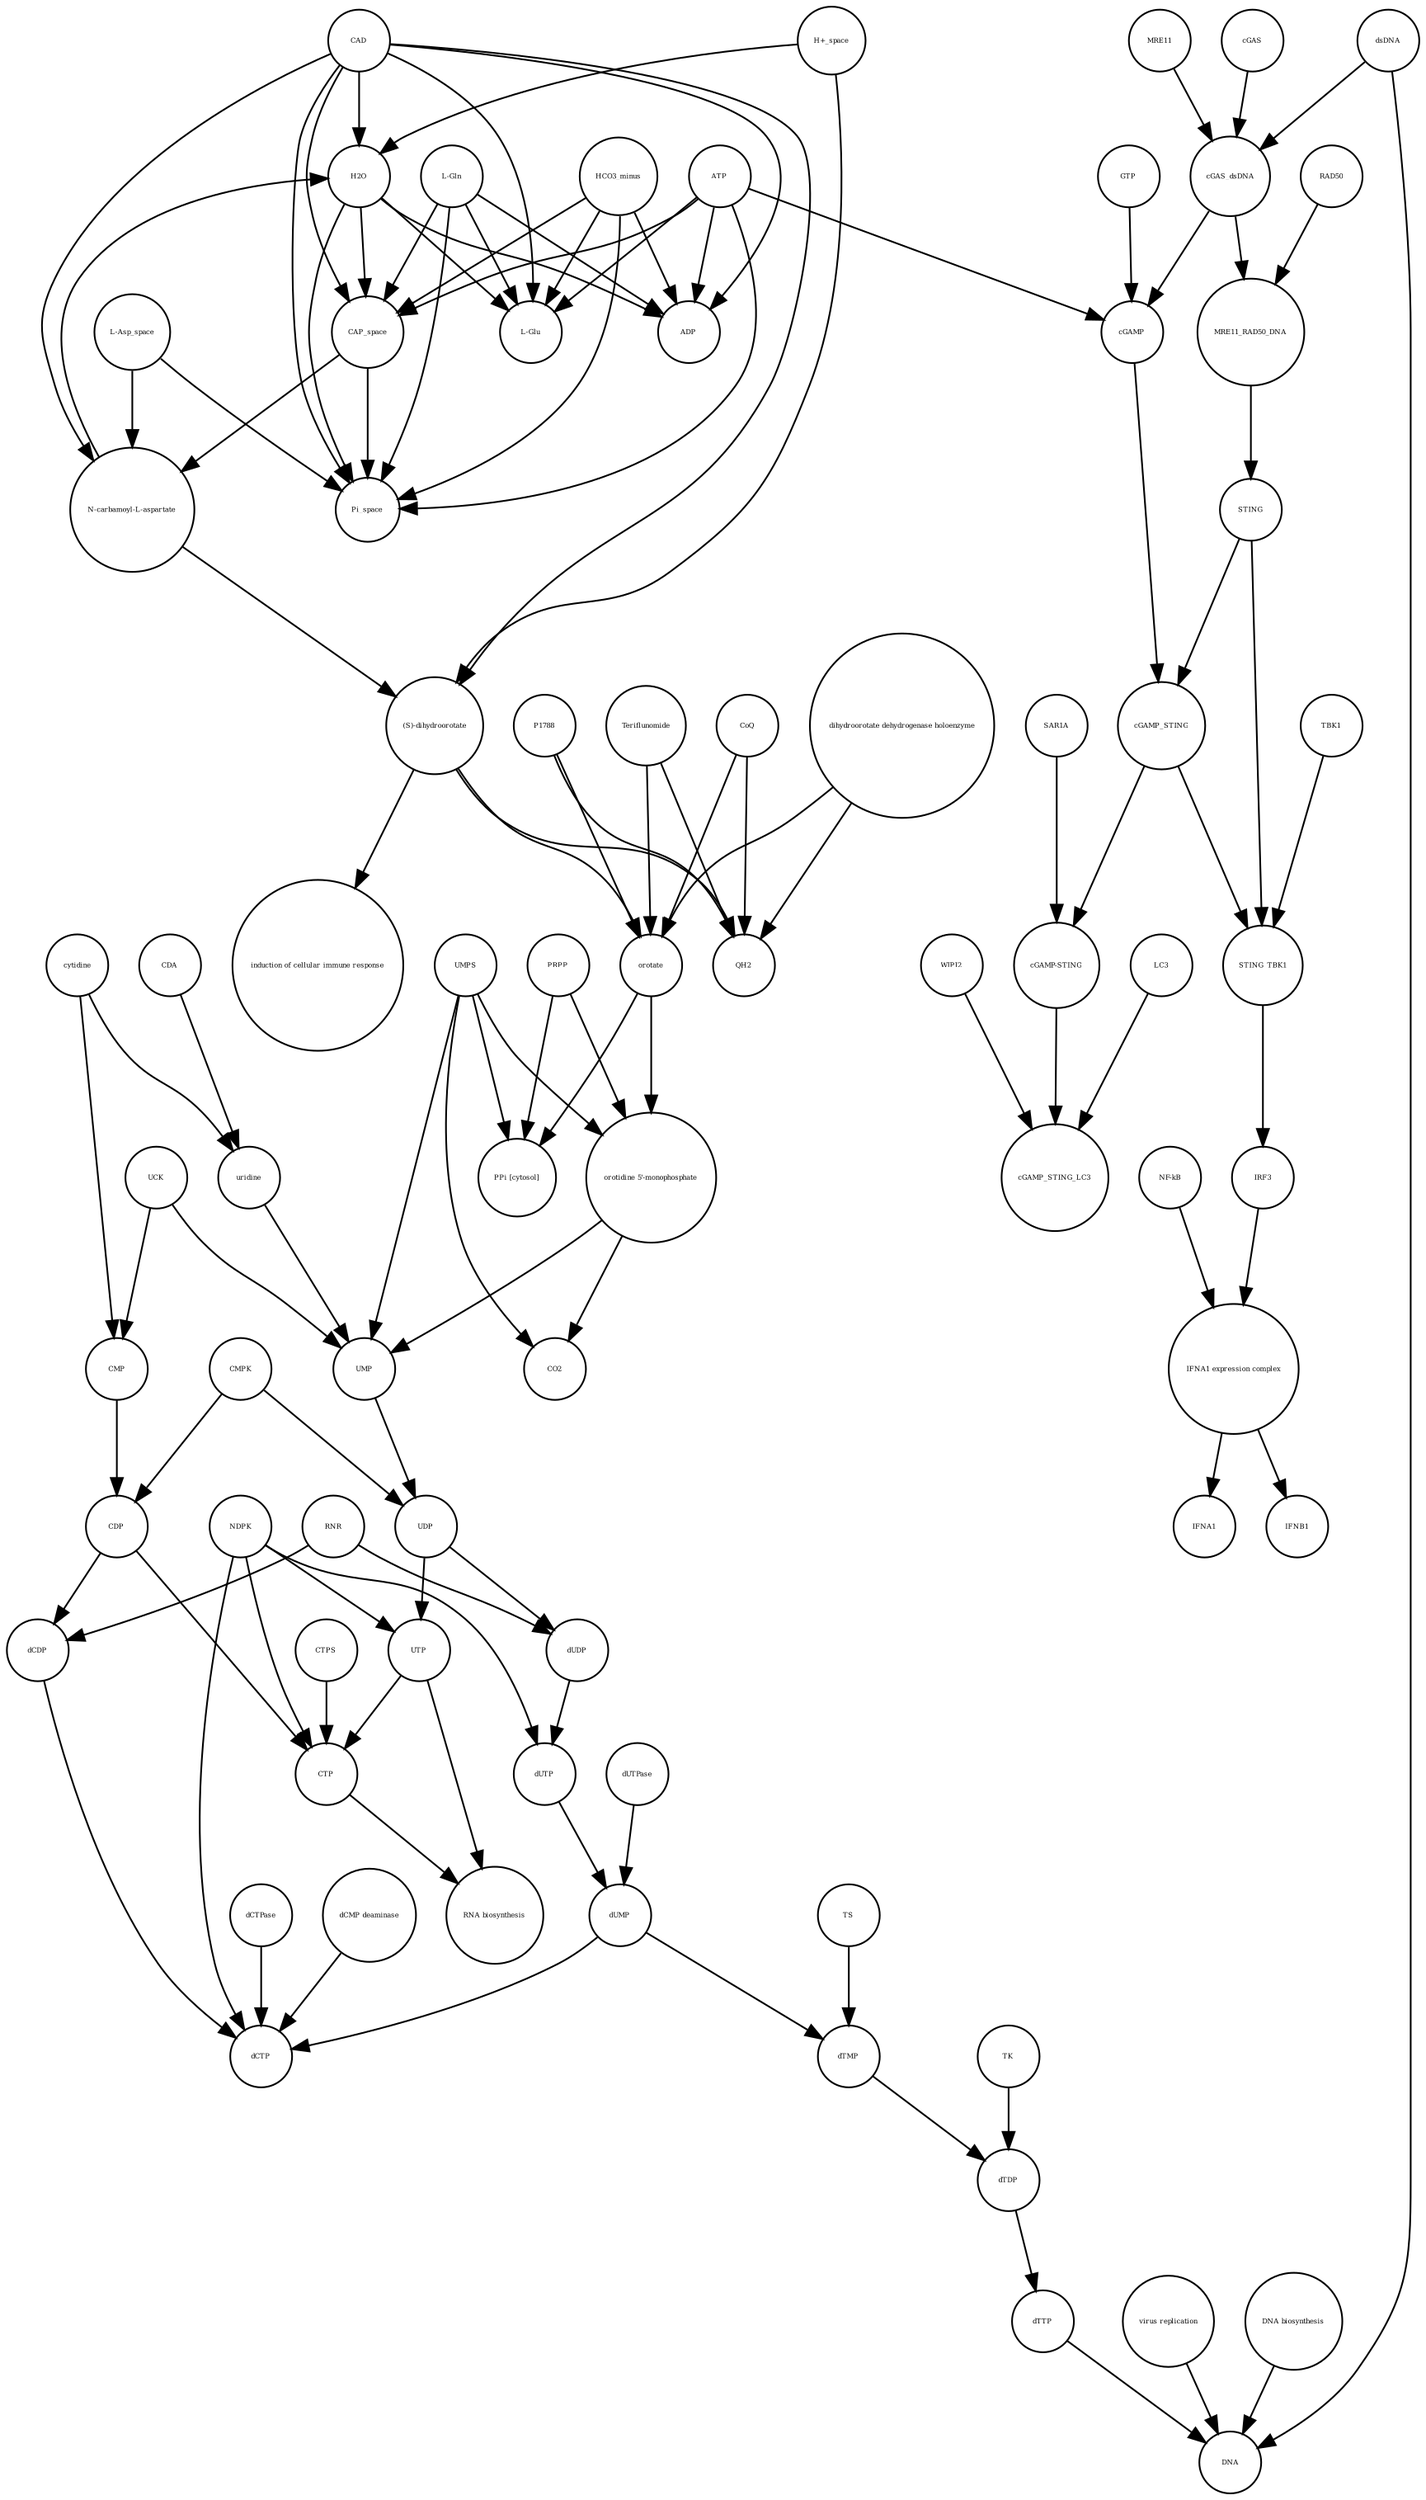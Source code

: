 strict digraph  {
UTP [annotation="", bipartite=0, cls="simple chemical", fontsize=4, label=UTP, shape=circle];
"RNA biosynthesis" [annotation="urn_miriam_obo.go_GO%3A0032774", bipartite=0, cls=phenotype, fontsize=4, label="RNA biosynthesis", shape=circle];
CTP [annotation="", bipartite=0, cls="simple chemical", fontsize=4, label=CTP, shape=circle];
"(S)-dihydroorotate" [annotation="", bipartite=0, cls="simple chemical", fontsize=4, label="(S)-dihydroorotate", shape=circle];
"induction of cellular immune response" [annotation="", bipartite=0, cls=phenotype, fontsize=4, label="induction of cellular immune response", shape=circle];
UDP [annotation="", bipartite=0, cls="simple chemical", fontsize=4, label=UDP, shape=circle];
dCDP [annotation="", bipartite=0, cls="simple chemical", fontsize=4, label=dCDP, shape=circle];
dCTPase [annotation="", bipartite=0, cls=macromolecule, fontsize=4, label=dCTPase, shape=circle];
"dCMP deaminase" [annotation="", bipartite=0, cls=macromolecule, fontsize=4, label="dCMP deaminase", shape=circle];
"NF-kB" [annotation="", bipartite=0, cls=complex, fontsize=4, label="NF-kB", shape=circle];
DNA [annotation="", bipartite=0, cls="nucleic acid feature", fontsize=4, label=DNA, shape=circle];
RAD50 [annotation="", bipartite=0, cls="macromolecule multimer", fontsize=4, label=RAD50, shape=circle];
"orotidine 5'-monophosphate" [annotation="", bipartite=0, cls="simple chemical", fontsize=4, label="orotidine 5'-monophosphate", shape=circle];
NDPK [annotation="", bipartite=0, cls=macromolecule, fontsize=4, label=NDPK, shape=circle];
PRPP [annotation="", bipartite=0, cls="simple chemical", fontsize=4, label=PRPP, shape=circle];
WIPI2 [annotation="", bipartite=0, cls=macromolecule, fontsize=4, label=WIPI2, shape=circle];
dsDNA [annotation="", bipartite=0, cls="simple chemical", fontsize=4, label=dsDNA, shape=circle];
ADP [annotation="", bipartite=0, cls="simple chemical", fontsize=4, label=ADP, shape=circle];
dTDP [annotation="", bipartite=0, cls="simple chemical", fontsize=4, label=dTDP, shape=circle];
"dihydroorotate dehydrogenase holoenzyme" [annotation="", bipartite=0, cls="simple chemical", fontsize=4, label="dihydroorotate dehydrogenase holoenzyme", shape=circle];
dUTP [annotation="", bipartite=0, cls="simple chemical", fontsize=4, label=dUTP, shape=circle];
dCTP [annotation="", bipartite=0, cls="simple chemical", fontsize=4, label=dCTP, shape=circle];
CO2 [annotation="", bipartite=0, cls="simple chemical", fontsize=4, label=CO2, shape=circle];
"L-Gln" [annotation="", bipartite=0, cls="simple chemical", fontsize=4, label="L-Gln", shape=circle];
TK [annotation="", bipartite=0, cls=macromolecule, fontsize=4, label=TK, shape=circle];
"cGAMP-STING" [annotation="", bipartite=0, cls=complex, fontsize=4, label="cGAMP-STING", shape=circle];
P1788 [annotation="", bipartite=0, cls="simple chemical", fontsize=4, label=P1788, shape=circle];
"L-Glu" [annotation="", bipartite=0, cls="simple chemical", fontsize=4, label="L-Glu", shape=circle];
UMPS [annotation="", bipartite=0, cls="macromolecule multimer", fontsize=4, label=UMPS, shape=circle];
cGAMP_STING [annotation="", bipartite=0, cls=complex, fontsize=4, label=cGAMP_STING, shape=circle];
CMPK [annotation="", bipartite=0, cls=macromolecule, fontsize=4, label=CMPK, shape=circle];
cGAS_dsDNA [annotation="", bipartite=0, cls=complex, fontsize=4, label=cGAS_dsDNA, shape=circle];
STING_TBK1 [annotation="", bipartite=0, cls=complex, fontsize=4, label=STING_TBK1, shape=circle];
STING [annotation="", bipartite=0, cls="macromolecule multimer", fontsize=4, label=STING, shape=circle];
Teriflunomide [annotation="", bipartite=0, cls="simple chemical", fontsize=4, label=Teriflunomide, shape=circle];
UCK [annotation="", bipartite=0, cls=macromolecule, fontsize=4, label=UCK, shape=circle];
orotate [annotation="", bipartite=0, cls="simple chemical", fontsize=4, label=orotate, shape=circle];
UMP [annotation="", bipartite=0, cls="simple chemical", fontsize=4, label=UMP, shape=circle];
TBK1 [annotation="", bipartite=0, cls=macromolecule, fontsize=4, label=TBK1, shape=circle];
uridine [annotation="", bipartite=0, cls="simple chemical", fontsize=4, label=uridine, shape=circle];
MRE11 [annotation="", bipartite=0, cls="macromolecule multimer", fontsize=4, label=MRE11, shape=circle];
"H+_space" [annotation="", bipartite=0, cls="simple chemical", fontsize=4, label="H+_space", shape=circle];
cGAMP [annotation="", bipartite=0, cls="simple chemical", fontsize=4, label=cGAMP, shape=circle];
MRE11_RAD50_DNA [annotation="", bipartite=0, cls=complex, fontsize=4, label=MRE11_RAD50_DNA, shape=circle];
"PPi [cytosol]" [annotation="", bipartite=0, cls="simple chemical", fontsize=4, label="PPi [cytosol]", shape=circle];
IFNA1 [annotation="", bipartite=0, cls="nucleic acid feature", fontsize=4, label=IFNA1, shape=circle];
CAD [annotation="", bipartite=0, cls=macromolecule, fontsize=4, label=CAD, shape=circle];
cGAS [annotation="", bipartite=0, cls=macromolecule, fontsize=4, label=cGAS, shape=circle];
GTP [annotation="", bipartite=0, cls="simple chemical", fontsize=4, label=GTP, shape=circle];
CDP [annotation="", bipartite=0, cls="simple chemical", fontsize=4, label=CDP, shape=circle];
H2O [annotation="", bipartite=0, cls="simple chemical", fontsize=4, label=H2O, shape=circle];
Pi_space [annotation="", bipartite=0, cls="simple chemical", fontsize=4, label=Pi_space, shape=circle];
CDA [annotation="", bipartite=0, cls=macromolecule, fontsize=4, label=CDA, shape=circle];
CTPS [annotation="", bipartite=0, cls=macromolecule, fontsize=4, label=CTPS, shape=circle];
RNR [annotation="", bipartite=0, cls=macromolecule, fontsize=4, label=RNR, shape=circle];
"virus replication" [annotation="", bipartite=0, cls=phenotype, fontsize=4, label="virus replication", shape=circle];
dUDP [annotation="", bipartite=0, cls="simple chemical", fontsize=4, label=dUDP, shape=circle];
CMP [annotation="", bipartite=0, cls="simple chemical", fontsize=4, label=CMP, shape=circle];
IFNB1 [annotation="", bipartite=0, cls="nucleic acid feature", fontsize=4, label=IFNB1, shape=circle];
"L-Asp_space" [annotation="", bipartite=0, cls="simple chemical", fontsize=4, label="L-Asp_space", shape=circle];
cGAMP_STING_LC3 [annotation="", bipartite=0, cls=complex, fontsize=4, label=cGAMP_STING_LC3, shape=circle];
dUMP [annotation="", bipartite=0, cls="simple chemical", fontsize=4, label=dUMP, shape=circle];
IRF3 [annotation="", bipartite=0, cls="macromolecule multimer", fontsize=4, label=IRF3, shape=circle];
CoQ [annotation="", bipartite=0, cls="simple chemical", fontsize=4, label=CoQ, shape=circle];
SAR1A [annotation="", bipartite=0, cls=macromolecule, fontsize=4, label=SAR1A, shape=circle];
"DNA biosynthesis" [annotation="urn_miriam_obo.go_GO%3A0071897", bipartite=0, cls=phenotype, fontsize=4, label="DNA biosynthesis", shape=circle];
dTTP [annotation="", bipartite=0, cls="simple chemical", fontsize=4, label=dTTP, shape=circle];
dUTPase [annotation="", bipartite=0, cls=macromolecule, fontsize=4, label=dUTPase, shape=circle];
"IFNA1 expression complex" [annotation="", bipartite=0, cls=complex, fontsize=4, label="IFNA1 expression complex", shape=circle];
CAP_space [annotation="", bipartite=0, cls="simple chemical", fontsize=4, label=CAP_space, shape=circle];
HCO3_minus [annotation="", bipartite=0, cls="simple chemical", fontsize=4, label=HCO3_minus, shape=circle];
LC3 [annotation="", bipartite=0, cls=macromolecule, fontsize=4, label=LC3, shape=circle];
"N-carbamoyl-L-aspartate" [annotation="", bipartite=0, cls="simple chemical", fontsize=4, label="N-carbamoyl-L-aspartate", shape=circle];
QH2 [annotation="", bipartite=0, cls="simple chemical", fontsize=4, label=QH2, shape=circle];
dTMP [annotation="", bipartite=0, cls="simple chemical", fontsize=4, label=dTMP, shape=circle];
cytidine [annotation="", bipartite=0, cls="simple chemical", fontsize=4, label=cytidine, shape=circle];
ATP [annotation="", bipartite=0, cls="simple chemical", fontsize=4, label=ATP, shape=circle];
TS [annotation="", bipartite=0, cls=macromolecule, fontsize=4, label=TS, shape=circle];
UTP -> "RNA biosynthesis"  [annotation="", interaction_type="necessary stimulation"];
UTP -> CTP  [annotation="", interaction_type=production];
CTP -> "RNA biosynthesis"  [annotation="", interaction_type="necessary stimulation"];
"(S)-dihydroorotate" -> "induction of cellular immune response"  [annotation="", interaction_type="necessary stimulation"];
"(S)-dihydroorotate" -> orotate  [annotation="", interaction_type=production];
"(S)-dihydroorotate" -> QH2  [annotation="", interaction_type=production];
UDP -> UTP  [annotation="", interaction_type=production];
UDP -> dUDP  [annotation="", interaction_type=production];
dCDP -> dCTP  [annotation="", interaction_type=production];
dCTPase -> dCTP  [annotation="", interaction_type=catalysis];
"dCMP deaminase" -> dCTP  [annotation="", interaction_type=catalysis];
"NF-kB" -> "IFNA1 expression complex"  [annotation="", interaction_type=production];
RAD50 -> MRE11_RAD50_DNA  [annotation="", interaction_type=production];
"orotidine 5'-monophosphate" -> UMP  [annotation="", interaction_type=production];
"orotidine 5'-monophosphate" -> CO2  [annotation="", interaction_type=production];
NDPK -> dCTP  [annotation="", interaction_type=catalysis];
NDPK -> UTP  [annotation="", interaction_type=catalysis];
NDPK -> dUTP  [annotation="", interaction_type=catalysis];
NDPK -> CTP  [annotation="", interaction_type=catalysis];
PRPP -> "orotidine 5'-monophosphate"  [annotation="", interaction_type=production];
PRPP -> "PPi [cytosol]"  [annotation="", interaction_type=production];
WIPI2 -> cGAMP_STING_LC3  [annotation="", interaction_type=catalysis];
dsDNA -> DNA  [annotation="", interaction_type=production];
dsDNA -> cGAS_dsDNA  [annotation="", interaction_type=production];
dTDP -> dTTP  [annotation="", interaction_type=production];
"dihydroorotate dehydrogenase holoenzyme" -> orotate  [annotation=urn_miriam_reactome_REACT_1698, interaction_type=catalysis];
"dihydroorotate dehydrogenase holoenzyme" -> QH2  [annotation=urn_miriam_reactome_REACT_1698, interaction_type=catalysis];
dUTP -> dUMP  [annotation="", interaction_type=production];
"L-Gln" -> "L-Glu"  [annotation="", interaction_type=production];
"L-Gln" -> ADP  [annotation="", interaction_type=production];
"L-Gln" -> Pi_space  [annotation="", interaction_type=production];
"L-Gln" -> CAP_space  [annotation="", interaction_type=production];
TK -> dTDP  [annotation="", interaction_type=catalysis];
"cGAMP-STING" -> cGAMP_STING_LC3  [annotation="", interaction_type=production];
P1788 -> orotate  [annotation=urn_miriam_reactome_REACT_1698, interaction_type=inhibition];
P1788 -> QH2  [annotation=urn_miriam_reactome_REACT_1698, interaction_type=inhibition];
UMPS -> "orotidine 5'-monophosphate"  [annotation=urn_miriam_reactome_REACT_1698, interaction_type=catalysis];
UMPS -> "PPi [cytosol]"  [annotation=urn_miriam_reactome_REACT_1698, interaction_type=catalysis];
UMPS -> UMP  [annotation=urn_miriam_reactome_REACT_1698, interaction_type=catalysis];
UMPS -> CO2  [annotation=urn_miriam_reactome_REACT_1698, interaction_type=catalysis];
cGAMP_STING -> "cGAMP-STING"  [annotation="", interaction_type=production];
cGAMP_STING -> STING_TBK1  [annotation="", interaction_type=production];
CMPK -> CDP  [annotation="", interaction_type=catalysis];
CMPK -> UDP  [annotation="", interaction_type=catalysis];
cGAS_dsDNA -> MRE11_RAD50_DNA  [annotation="", interaction_type=production];
cGAS_dsDNA -> cGAMP  [annotation="", interaction_type=catalysis];
STING_TBK1 -> IRF3  [annotation="", interaction_type=catalysis];
STING -> cGAMP_STING  [annotation="", interaction_type=production];
STING -> STING_TBK1  [annotation="", interaction_type=production];
Teriflunomide -> orotate  [annotation=urn_miriam_reactome_REACT_1698, interaction_type=inhibition];
Teriflunomide -> QH2  [annotation=urn_miriam_reactome_REACT_1698, interaction_type=inhibition];
UCK -> UMP  [annotation="", interaction_type=catalysis];
UCK -> CMP  [annotation="", interaction_type=catalysis];
orotate -> "orotidine 5'-monophosphate"  [annotation="", interaction_type=production];
orotate -> "PPi [cytosol]"  [annotation="", interaction_type=production];
UMP -> UDP  [annotation="", interaction_type=production];
TBK1 -> STING_TBK1  [annotation="", interaction_type=production];
uridine -> UMP  [annotation="", interaction_type=production];
MRE11 -> cGAS_dsDNA  [annotation="", interaction_type=production];
"H+_space" -> "(S)-dihydroorotate"  [annotation="", interaction_type=production];
"H+_space" -> H2O  [annotation="", interaction_type=production];
cGAMP -> cGAMP_STING  [annotation="", interaction_type=production];
MRE11_RAD50_DNA -> STING  [annotation="", interaction_type=catalysis];
CAD -> H2O  [annotation=urn_miriam_reactome_REACT_1698, interaction_type=catalysis];
CAD -> "(S)-dihydroorotate"  [annotation=urn_miriam_reactome_REACT_1698, interaction_type=catalysis];
CAD -> "L-Glu"  [annotation=urn_miriam_reactome_REACT_1698, interaction_type=catalysis];
CAD -> Pi_space  [annotation=urn_miriam_reactome_REACT_1698, interaction_type=catalysis];
CAD -> CAP_space  [annotation=urn_miriam_reactome_REACT_1698, interaction_type=catalysis];
CAD -> ADP  [annotation=urn_miriam_reactome_REACT_1698, interaction_type=catalysis];
CAD -> "N-carbamoyl-L-aspartate"  [annotation=urn_miriam_reactome_REACT_1698, interaction_type=catalysis];
cGAS -> cGAS_dsDNA  [annotation="", interaction_type=production];
GTP -> cGAMP  [annotation="", interaction_type=production];
CDP -> dCDP  [annotation="", interaction_type=production];
CDP -> CTP  [annotation="", interaction_type=production];
H2O -> "L-Glu"  [annotation="", interaction_type=production];
H2O -> ADP  [annotation="", interaction_type=production];
H2O -> Pi_space  [annotation="", interaction_type=production];
H2O -> CAP_space  [annotation="", interaction_type=production];
CDA -> uridine  [annotation="", interaction_type=catalysis];
CTPS -> CTP  [annotation="", interaction_type=catalysis];
RNR -> dCDP  [annotation="", interaction_type=catalysis];
RNR -> dUDP  [annotation="", interaction_type=catalysis];
"virus replication" -> DNA  [annotation="", interaction_type=inhibition];
dUDP -> dUTP  [annotation="", interaction_type=production];
CMP -> CDP  [annotation="", interaction_type=production];
"L-Asp_space" -> "N-carbamoyl-L-aspartate"  [annotation="", interaction_type=production];
"L-Asp_space" -> Pi_space  [annotation="", interaction_type=production];
dUMP -> dCTP  [annotation="", interaction_type=production];
dUMP -> dTMP  [annotation="", interaction_type=production];
IRF3 -> "IFNA1 expression complex"  [annotation="", interaction_type=production];
CoQ -> orotate  [annotation="", interaction_type=production];
CoQ -> QH2  [annotation="", interaction_type=production];
SAR1A -> "cGAMP-STING"  [annotation="", interaction_type=catalysis];
"DNA biosynthesis" -> DNA  [annotation="", interaction_type=catalysis];
dTTP -> DNA  [annotation="", interaction_type=production];
dUTPase -> dUMP  [annotation="", interaction_type=catalysis];
"IFNA1 expression complex" -> IFNB1  [annotation="", interaction_type=stimulation];
"IFNA1 expression complex" -> IFNA1  [annotation="", interaction_type=stimulation];
CAP_space -> "N-carbamoyl-L-aspartate"  [annotation="", interaction_type=production];
CAP_space -> Pi_space  [annotation="", interaction_type=production];
HCO3_minus -> "L-Glu"  [annotation="", interaction_type=production];
HCO3_minus -> ADP  [annotation="", interaction_type=production];
HCO3_minus -> Pi_space  [annotation="", interaction_type=production];
HCO3_minus -> CAP_space  [annotation="", interaction_type=production];
LC3 -> cGAMP_STING_LC3  [annotation="", interaction_type=production];
"N-carbamoyl-L-aspartate" -> "(S)-dihydroorotate"  [annotation="", interaction_type=production];
"N-carbamoyl-L-aspartate" -> H2O  [annotation="", interaction_type=production];
dTMP -> dTDP  [annotation="", interaction_type=production];
cytidine -> CMP  [annotation="", interaction_type=production];
cytidine -> uridine  [annotation="", interaction_type=production];
ATP -> "L-Glu"  [annotation="", interaction_type=production];
ATP -> Pi_space  [annotation="", interaction_type=production];
ATP -> CAP_space  [annotation="", interaction_type=production];
ATP -> ADP  [annotation="", interaction_type=production];
ATP -> cGAMP  [annotation="", interaction_type=production];
TS -> dTMP  [annotation="", interaction_type=catalysis];
}
